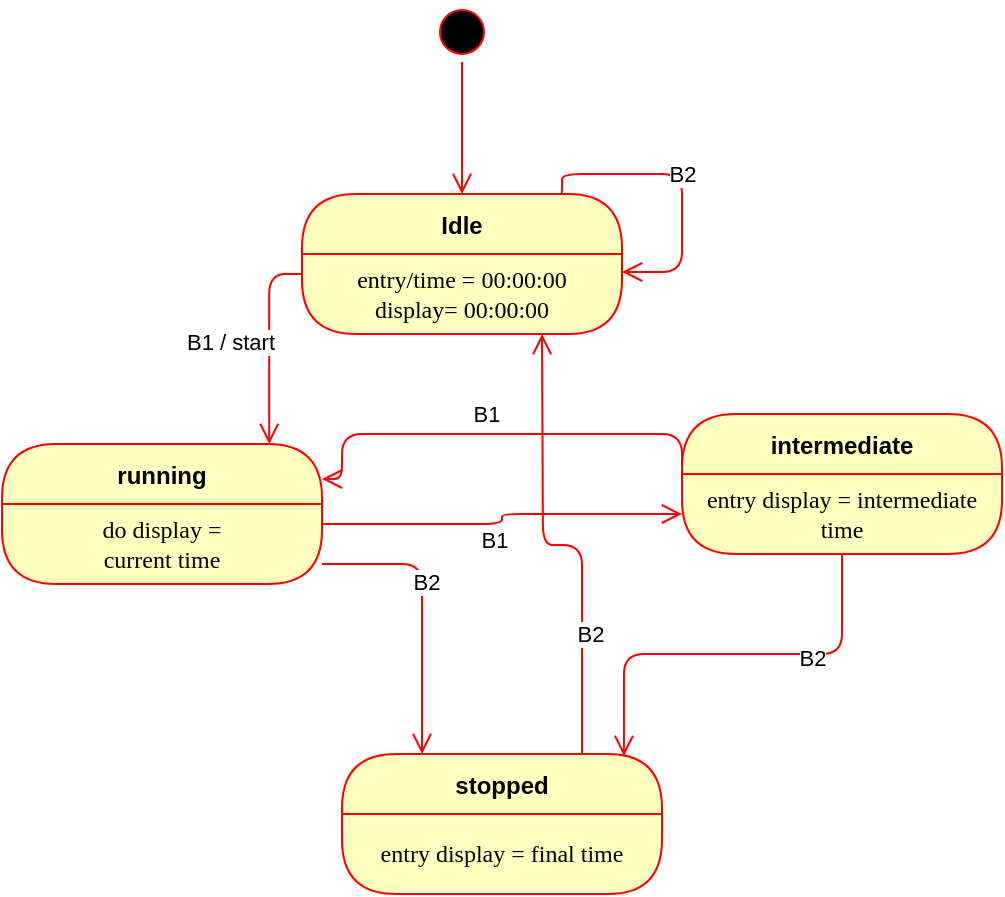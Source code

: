<mxfile version="19.0.3" type="device"><diagram name="Page-1" id="58cdce13-f638-feb5-8d6f-7d28b1aa9fa0"><mxGraphModel dx="515" dy="1073" grid="1" gridSize="10" guides="1" tooltips="1" connect="1" arrows="1" fold="1" page="1" pageScale="1" pageWidth="1100" pageHeight="850" background="none" math="0" shadow="0"><root><mxCell id="0"/><mxCell id="1" parent="0"/><mxCell id="382b91b5511bd0f7-1" value="" style="ellipse;html=1;shape=startState;fillColor=#000000;strokeColor=#ff0000;rounded=1;shadow=0;comic=0;labelBackgroundColor=none;fontFamily=Verdana;fontSize=12;fontColor=#000000;align=center;direction=south;" parent="1" vertex="1"><mxGeometry x="325" y="24" width="30" height="30" as="geometry"/></mxCell><mxCell id="2a3bc250acf0617d-9" style="edgeStyle=orthogonalEdgeStyle;html=1;labelBackgroundColor=none;endArrow=open;endSize=8;strokeColor=#ff0000;fontFamily=Verdana;fontSize=12;align=left;entryX=0.5;entryY=0;entryDx=0;entryDy=0;" parent="1" source="382b91b5511bd0f7-1" target="E0OWgfJ3aUjdT_KKLqEB-38" edge="1"><mxGeometry relative="1" as="geometry"><mxPoint x="340" y="129" as="targetPoint"/></mxGeometry></mxCell><mxCell id="E0OWgfJ3aUjdT_KKLqEB-5" style="edgeStyle=orthogonalEdgeStyle;html=1;labelBackgroundColor=none;endArrow=open;endSize=8;strokeColor=#ff0000;fontFamily=Verdana;fontSize=12;align=left;exitX=0;exitY=0.25;exitDx=0;exitDy=0;entryX=0.835;entryY=0;entryDx=0;entryDy=0;entryPerimeter=0;" edge="1" parent="1" source="E0OWgfJ3aUjdT_KKLqEB-39" target="E0OWgfJ3aUjdT_KKLqEB-43"><mxGeometry relative="1" as="geometry"><mxPoint x="260" y="159" as="sourcePoint"/><mxPoint x="240" y="250" as="targetPoint"/></mxGeometry></mxCell><mxCell id="E0OWgfJ3aUjdT_KKLqEB-6" value="B1 / start" style="edgeLabel;html=1;align=center;verticalAlign=middle;resizable=0;points=[];" vertex="1" connectable="0" parent="E0OWgfJ3aUjdT_KKLqEB-5"><mxGeometry x="0.278" y="2" relative="1" as="geometry"><mxPoint x="-22" y="-15" as="offset"/></mxGeometry></mxCell><mxCell id="E0OWgfJ3aUjdT_KKLqEB-8" style="edgeStyle=orthogonalEdgeStyle;html=1;labelBackgroundColor=none;endArrow=open;endSize=8;strokeColor=#ff0000;fontFamily=Verdana;fontSize=12;align=left;exitX=1;exitY=0.25;exitDx=0;exitDy=0;entryX=0;entryY=0.5;entryDx=0;entryDy=0;" edge="1" parent="1" source="E0OWgfJ3aUjdT_KKLqEB-44" target="E0OWgfJ3aUjdT_KKLqEB-48"><mxGeometry relative="1" as="geometry"><mxPoint x="300" y="280" as="sourcePoint"/><mxPoint x="420" y="280" as="targetPoint"/></mxGeometry></mxCell><mxCell id="E0OWgfJ3aUjdT_KKLqEB-14" value="B1" style="edgeLabel;html=1;align=center;verticalAlign=middle;resizable=0;points=[];" vertex="1" connectable="0" parent="E0OWgfJ3aUjdT_KKLqEB-8"><mxGeometry x="-0.033" y="-1" relative="1" as="geometry"><mxPoint x="-4" y="7" as="offset"/></mxGeometry></mxCell><mxCell id="E0OWgfJ3aUjdT_KKLqEB-9" style="edgeStyle=orthogonalEdgeStyle;html=1;labelBackgroundColor=none;endArrow=open;endSize=8;strokeColor=#ff0000;fontFamily=Verdana;fontSize=12;align=left;exitX=1;exitY=0.75;exitDx=0;exitDy=0;entryX=0.25;entryY=0;entryDx=0;entryDy=0;" edge="1" parent="1" source="E0OWgfJ3aUjdT_KKLqEB-44" target="E0OWgfJ3aUjdT_KKLqEB-45"><mxGeometry relative="1" as="geometry"><mxPoint x="240" y="310" as="sourcePoint"/><mxPoint x="300" y="400" as="targetPoint"/></mxGeometry></mxCell><mxCell id="E0OWgfJ3aUjdT_KKLqEB-18" value="B2" style="edgeLabel;html=1;align=center;verticalAlign=middle;resizable=0;points=[];" vertex="1" connectable="0" parent="E0OWgfJ3aUjdT_KKLqEB-9"><mxGeometry x="-0.207" y="2" relative="1" as="geometry"><mxPoint y="1" as="offset"/></mxGeometry></mxCell><mxCell id="E0OWgfJ3aUjdT_KKLqEB-11" style="edgeStyle=orthogonalEdgeStyle;html=1;labelBackgroundColor=none;endArrow=open;endSize=8;strokeColor=#ff0000;fontFamily=Verdana;fontSize=12;align=left;exitX=0.5;exitY=1;exitDx=0;exitDy=0;entryX=0.881;entryY=0.014;entryDx=0;entryDy=0;entryPerimeter=0;" edge="1" parent="1" source="E0OWgfJ3aUjdT_KKLqEB-48" target="E0OWgfJ3aUjdT_KKLqEB-45"><mxGeometry relative="1" as="geometry"><mxPoint x="480" y="310" as="sourcePoint"/><mxPoint x="420" y="400" as="targetPoint"/></mxGeometry></mxCell><mxCell id="E0OWgfJ3aUjdT_KKLqEB-19" value="B2" style="edgeLabel;html=1;align=center;verticalAlign=middle;resizable=0;points=[];" vertex="1" connectable="0" parent="E0OWgfJ3aUjdT_KKLqEB-11"><mxGeometry x="-0.38" y="2" relative="1" as="geometry"><mxPoint as="offset"/></mxGeometry></mxCell><mxCell id="E0OWgfJ3aUjdT_KKLqEB-12" style="edgeStyle=orthogonalEdgeStyle;html=1;labelBackgroundColor=none;endArrow=open;endSize=8;strokeColor=#ff0000;fontFamily=Verdana;fontSize=12;align=left;exitX=0;exitY=0.5;exitDx=0;exitDy=0;entryX=1;entryY=0.25;entryDx=0;entryDy=0;" edge="1" parent="1" source="E0OWgfJ3aUjdT_KKLqEB-47" target="E0OWgfJ3aUjdT_KKLqEB-43"><mxGeometry relative="1" as="geometry"><mxPoint x="450" y="250" as="sourcePoint"/><mxPoint x="270" y="250" as="targetPoint"/><Array as="points"><mxPoint x="450" y="240"/><mxPoint x="280" y="240"/><mxPoint x="280" y="262"/></Array></mxGeometry></mxCell><mxCell id="E0OWgfJ3aUjdT_KKLqEB-15" value="B1" style="edgeLabel;html=1;align=center;verticalAlign=middle;resizable=0;points=[];" vertex="1" connectable="0" parent="E0OWgfJ3aUjdT_KKLqEB-12"><mxGeometry x="-0.05" y="-2" relative="1" as="geometry"><mxPoint x="-15" y="-8" as="offset"/></mxGeometry></mxCell><mxCell id="E0OWgfJ3aUjdT_KKLqEB-16" style="edgeStyle=orthogonalEdgeStyle;html=1;labelBackgroundColor=none;endArrow=open;endSize=8;strokeColor=#ff0000;fontFamily=Verdana;fontSize=12;align=left;entryX=1;entryY=0.5;entryDx=0;entryDy=0;exitX=0.806;exitY=0.014;exitDx=0;exitDy=0;exitPerimeter=0;" edge="1" parent="1" source="E0OWgfJ3aUjdT_KKLqEB-38"><mxGeometry relative="1" as="geometry"><mxPoint x="380" y="129" as="sourcePoint"/><mxPoint x="420" y="159" as="targetPoint"/><Array as="points"><mxPoint x="390" y="110"/><mxPoint x="450" y="110"/><mxPoint x="450" y="159"/></Array></mxGeometry></mxCell><mxCell id="E0OWgfJ3aUjdT_KKLqEB-17" value="B2" style="edgeLabel;html=1;align=center;verticalAlign=middle;resizable=0;points=[];" vertex="1" connectable="0" parent="E0OWgfJ3aUjdT_KKLqEB-16"><mxGeometry x="-0.051" y="1" relative="1" as="geometry"><mxPoint y="1" as="offset"/></mxGeometry></mxCell><mxCell id="E0OWgfJ3aUjdT_KKLqEB-20" style="edgeStyle=orthogonalEdgeStyle;html=1;labelBackgroundColor=none;endArrow=open;endSize=8;strokeColor=#ff0000;fontFamily=Verdana;fontSize=12;align=left;exitX=0.75;exitY=0;exitDx=0;exitDy=0;entryX=0.75;entryY=1;entryDx=0;entryDy=0;" edge="1" parent="1" source="E0OWgfJ3aUjdT_KKLqEB-45"><mxGeometry relative="1" as="geometry"><mxPoint x="390" y="371" as="sourcePoint"/><mxPoint x="380" y="190" as="targetPoint"/></mxGeometry></mxCell><mxCell id="E0OWgfJ3aUjdT_KKLqEB-21" value="B2" style="edgeLabel;html=1;align=center;verticalAlign=middle;resizable=0;points=[];" vertex="1" connectable="0" parent="E0OWgfJ3aUjdT_KKLqEB-20"><mxGeometry x="-0.05" y="-2" relative="1" as="geometry"><mxPoint x="8" y="46" as="offset"/></mxGeometry></mxCell><mxCell id="E0OWgfJ3aUjdT_KKLqEB-38" value="Idle" style="swimlane;fontStyle=1;align=center;verticalAlign=middle;childLayout=stackLayout;horizontal=1;startSize=30;horizontalStack=0;resizeParent=0;resizeLast=1;container=0;fontColor=#000000;collapsible=0;rounded=1;arcSize=30;strokeColor=#ff0000;fillColor=#ffffc0;swimlaneFillColor=#ffffc0;dropTarget=0;" vertex="1" parent="1"><mxGeometry x="260" y="120" width="160" height="70" as="geometry"/></mxCell><mxCell id="E0OWgfJ3aUjdT_KKLqEB-39" value="&lt;span style=&quot;font-family: Verdana;&quot;&gt;entry/time = 00:00:00&lt;/span&gt;&lt;br style=&quot;font-family: Verdana;&quot;&gt;&lt;span style=&quot;font-family: Verdana;&quot;&gt;display= 00:00:00&lt;/span&gt;" style="text;html=1;strokeColor=none;fillColor=none;align=center;verticalAlign=middle;spacingLeft=4;spacingRight=4;whiteSpace=wrap;overflow=hidden;rotatable=0;fontColor=#000000;" vertex="1" parent="E0OWgfJ3aUjdT_KKLqEB-38"><mxGeometry y="30" width="160" height="40" as="geometry"/></mxCell><mxCell id="E0OWgfJ3aUjdT_KKLqEB-43" value="running" style="swimlane;fontStyle=1;align=center;verticalAlign=middle;childLayout=stackLayout;horizontal=1;startSize=30;horizontalStack=0;resizeParent=0;resizeLast=1;container=0;fontColor=#000000;collapsible=0;rounded=1;arcSize=30;strokeColor=#ff0000;fillColor=#ffffc0;swimlaneFillColor=#ffffc0;dropTarget=0;" vertex="1" parent="1"><mxGeometry x="110" y="245" width="160" height="70" as="geometry"/></mxCell><mxCell id="E0OWgfJ3aUjdT_KKLqEB-44" value="&lt;span style=&quot;font-family: Verdana;&quot;&gt;do display =&lt;/span&gt;&lt;br style=&quot;font-family: Verdana;&quot;&gt;&lt;span style=&quot;font-family: Verdana;&quot;&gt;current time&lt;/span&gt;" style="text;html=1;strokeColor=none;fillColor=none;align=center;verticalAlign=middle;spacingLeft=4;spacingRight=4;whiteSpace=wrap;overflow=hidden;rotatable=0;fontColor=#000000;" vertex="1" parent="E0OWgfJ3aUjdT_KKLqEB-43"><mxGeometry y="30" width="160" height="40" as="geometry"/></mxCell><mxCell id="E0OWgfJ3aUjdT_KKLqEB-45" value="stopped" style="swimlane;fontStyle=1;align=center;verticalAlign=middle;childLayout=stackLayout;horizontal=1;startSize=30;horizontalStack=0;resizeParent=0;resizeLast=1;container=0;fontColor=#000000;collapsible=0;rounded=1;arcSize=30;strokeColor=#ff0000;fillColor=#ffffc0;swimlaneFillColor=#ffffc0;dropTarget=0;" vertex="1" parent="1"><mxGeometry x="280" y="400" width="160" height="70" as="geometry"/></mxCell><mxCell id="E0OWgfJ3aUjdT_KKLqEB-46" value="&lt;span style=&quot;font-family: Verdana;&quot;&gt;entry display = final time&lt;/span&gt;" style="text;html=1;strokeColor=none;fillColor=none;align=center;verticalAlign=middle;spacingLeft=4;spacingRight=4;whiteSpace=wrap;overflow=hidden;rotatable=0;fontColor=#000000;" vertex="1" parent="E0OWgfJ3aUjdT_KKLqEB-45"><mxGeometry y="30" width="160" height="40" as="geometry"/></mxCell><mxCell id="E0OWgfJ3aUjdT_KKLqEB-47" value="intermediate" style="swimlane;fontStyle=1;align=center;verticalAlign=middle;childLayout=stackLayout;horizontal=1;startSize=30;horizontalStack=0;resizeParent=0;resizeLast=1;container=0;fontColor=#000000;collapsible=0;rounded=1;arcSize=30;strokeColor=#ff0000;fillColor=#ffffc0;swimlaneFillColor=#ffffc0;dropTarget=0;" vertex="1" parent="1"><mxGeometry x="450" y="230" width="160" height="70" as="geometry"/></mxCell><mxCell id="E0OWgfJ3aUjdT_KKLqEB-48" value="&lt;span style=&quot;font-family: Verdana;&quot;&gt;entry display = intermediate time&lt;/span&gt;" style="text;html=1;strokeColor=none;fillColor=none;align=center;verticalAlign=middle;spacingLeft=4;spacingRight=4;whiteSpace=wrap;overflow=hidden;rotatable=0;fontColor=#000000;" vertex="1" parent="E0OWgfJ3aUjdT_KKLqEB-47"><mxGeometry y="30" width="160" height="40" as="geometry"/></mxCell></root></mxGraphModel></diagram></mxfile>